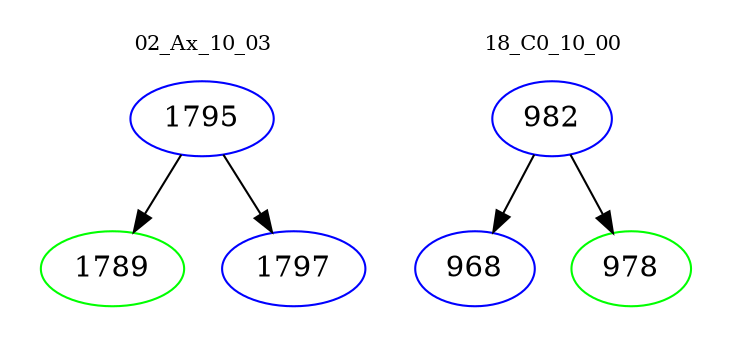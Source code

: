digraph{
subgraph cluster_0 {
color = white
label = "02_Ax_10_03";
fontsize=10;
T0_1795 [label="1795", color="blue"]
T0_1795 -> T0_1789 [color="black"]
T0_1789 [label="1789", color="green"]
T0_1795 -> T0_1797 [color="black"]
T0_1797 [label="1797", color="blue"]
}
subgraph cluster_1 {
color = white
label = "18_C0_10_00";
fontsize=10;
T1_982 [label="982", color="blue"]
T1_982 -> T1_968 [color="black"]
T1_968 [label="968", color="blue"]
T1_982 -> T1_978 [color="black"]
T1_978 [label="978", color="green"]
}
}
